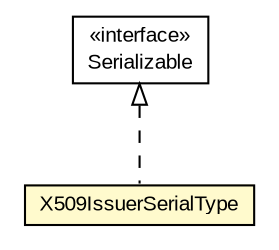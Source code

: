 #!/usr/local/bin/dot
#
# Class diagram 
# Generated by UMLGraph version R5_6-24-gf6e263 (http://www.umlgraph.org/)
#

digraph G {
	edge [fontname="arial",fontsize=10,labelfontname="arial",labelfontsize=10];
	node [fontname="arial",fontsize=10,shape=plaintext];
	nodesep=0.25;
	ranksep=0.5;
	// eu.europa.esig.jaxb.xmldsig.X509IssuerSerialType
	c772687 [label=<<table title="eu.europa.esig.jaxb.xmldsig.X509IssuerSerialType" border="0" cellborder="1" cellspacing="0" cellpadding="2" port="p" bgcolor="lemonChiffon" href="./X509IssuerSerialType.html">
		<tr><td><table border="0" cellspacing="0" cellpadding="1">
<tr><td align="center" balign="center"> X509IssuerSerialType </td></tr>
		</table></td></tr>
		</table>>, URL="./X509IssuerSerialType.html", fontname="arial", fontcolor="black", fontsize=10.0];
	//eu.europa.esig.jaxb.xmldsig.X509IssuerSerialType implements java.io.Serializable
	c772884:p -> c772687:p [dir=back,arrowtail=empty,style=dashed];
	// java.io.Serializable
	c772884 [label=<<table title="java.io.Serializable" border="0" cellborder="1" cellspacing="0" cellpadding="2" port="p" href="http://java.sun.com/j2se/1.4.2/docs/api/java/io/Serializable.html">
		<tr><td><table border="0" cellspacing="0" cellpadding="1">
<tr><td align="center" balign="center"> &#171;interface&#187; </td></tr>
<tr><td align="center" balign="center"> Serializable </td></tr>
		</table></td></tr>
		</table>>, URL="http://java.sun.com/j2se/1.4.2/docs/api/java/io/Serializable.html", fontname="arial", fontcolor="black", fontsize=10.0];
}

